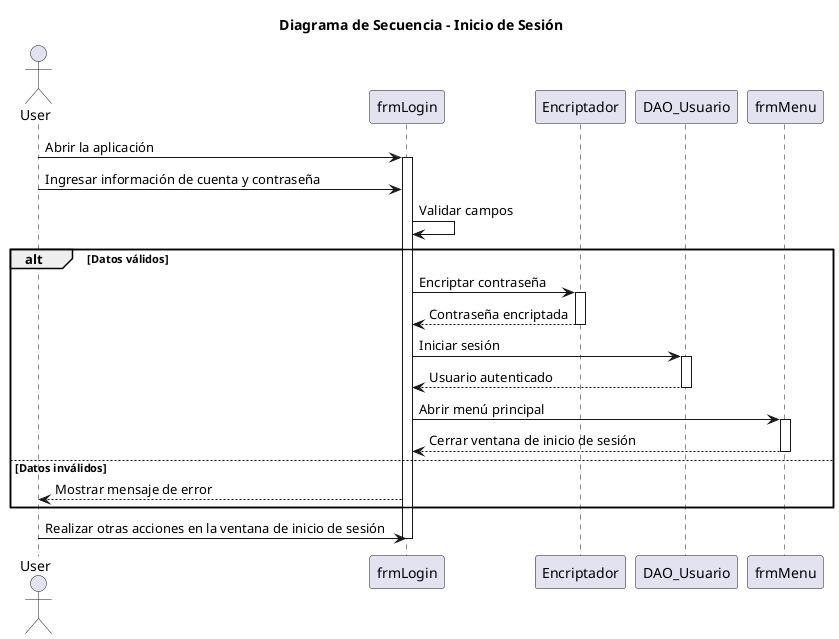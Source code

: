 @startuml

title Diagrama de Secuencia - Inicio de Sesión

actor User

User -> frmLogin: Abrir la aplicación
activate frmLogin

User -> frmLogin: Ingresar información de cuenta y contraseña
frmLogin -> frmLogin: Validar campos
alt Datos válidos
    frmLogin -> Encriptador: Encriptar contraseña
    activate Encriptador
    Encriptador --> frmLogin: Contraseña encriptada
    deactivate Encriptador
    frmLogin -> DAO_Usuario: Iniciar sesión
    activate DAO_Usuario
    DAO_Usuario --> frmLogin: Usuario autenticado
    deactivate DAO_Usuario
    frmLogin -> frmMenu: Abrir menú principal
    activate frmMenu
    frmMenu --> frmLogin: Cerrar ventana de inicio de sesión
    deactivate frmMenu
else Datos inválidos
    frmLogin --> User: Mostrar mensaje de error
end

User -> frmLogin: Realizar otras acciones en la ventana de inicio de sesión
deactivate frmLogin

@enduml
